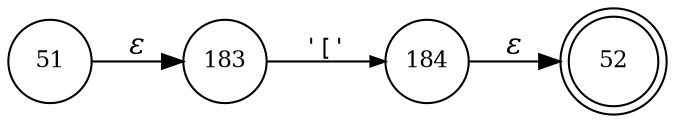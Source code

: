 digraph ATN {
rankdir=LR;
s52[fontsize=11, label="52", shape=doublecircle, fixedsize=true, width=.6];
s51[fontsize=11,label="51", shape=circle, fixedsize=true, width=.55, peripheries=1];
s183[fontsize=11,label="183", shape=circle, fixedsize=true, width=.55, peripheries=1];
s184[fontsize=11,label="184", shape=circle, fixedsize=true, width=.55, peripheries=1];
s51 -> s183 [fontname="Times-Italic", label="&epsilon;"];
s183 -> s184 [fontsize=11, fontname="Courier", arrowsize=.7, label = "'['", arrowhead = normal];
s184 -> s52 [fontname="Times-Italic", label="&epsilon;"];
}